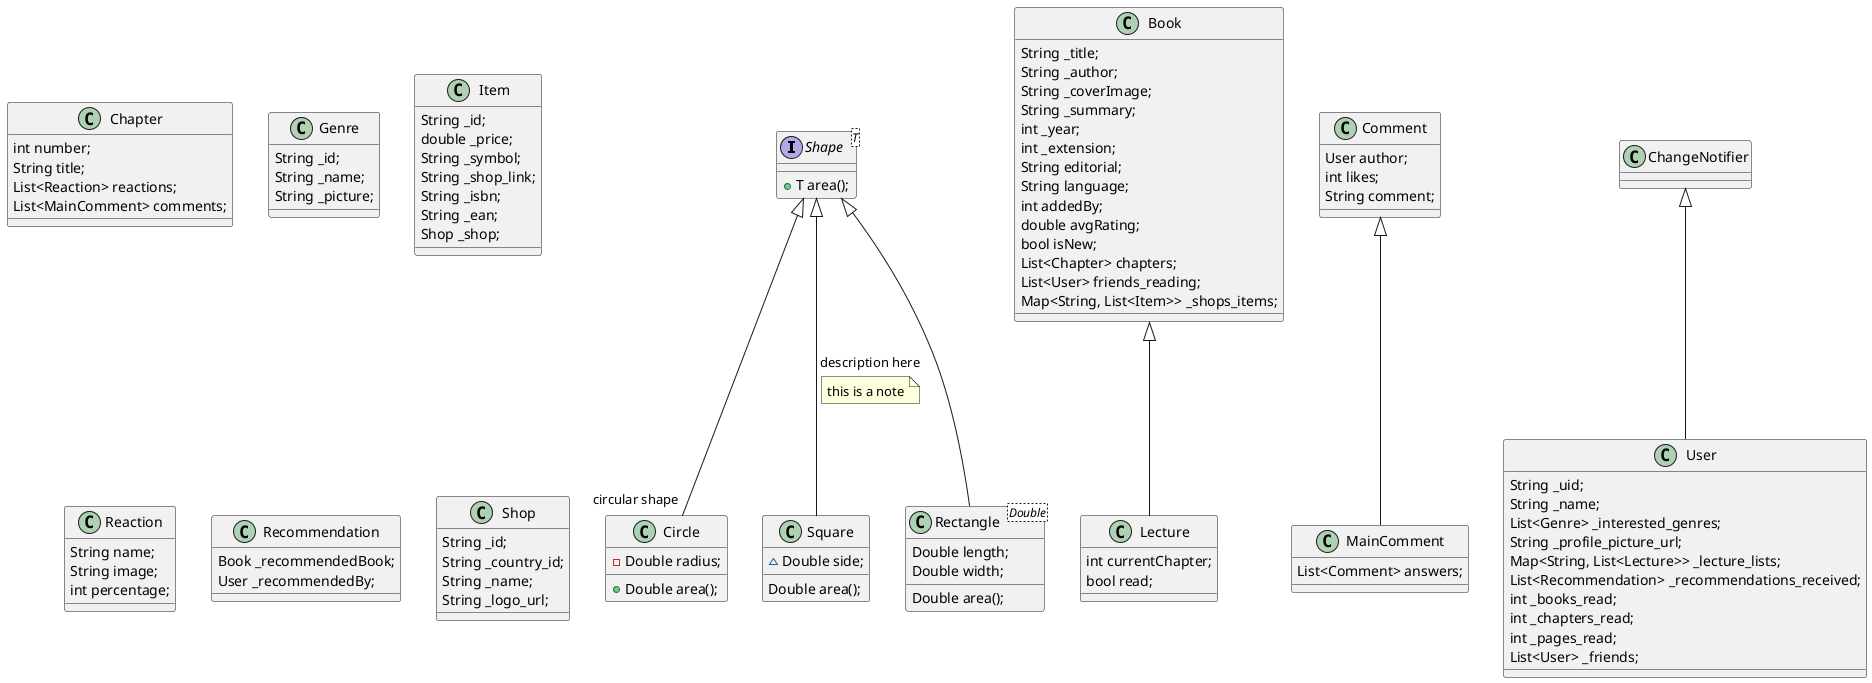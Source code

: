 @startuml

interface Shape

Shape  <|-- "circular shape" Circle
Shape  <|-- Square :description here
note on link: this is a note

Shape  <|-- Rectangle

class Book {
  String _title;
  String _author;
  String _coverImage;
  String _summary;
  int _year;
  int _extension;
  String editorial;
  String language;
  int addedBy;
  double avgRating;
  bool isNew;
  List<Chapter> chapters;
  List<User> friends_reading;
  Map<String, List<Item>> _shops_items;
}

class Chapter{

  int number;
  String title;
  List<Reaction> reactions;
  List<MainComment> comments;
}

class Comment {
  User author;
  int likes;
  String comment;
}

class Genre {
  String _id;
  String _name;
  String _picture;
}

class Item{
  String _id;
  double _price;
  String _symbol;
  String _shop_link;
  String _isbn;
  String _ean;
  Shop _shop;
}

class Lecture extends Book{

  int currentChapter;
  bool read;
}

class MainComment extends Comment{
  List<Comment> answers;
}

class Reaction {
  String name;
  String image;
  int percentage;
}

class Recommendation {

  Book _recommendedBook;
  User _recommendedBy;
}

class Shop {
  String _id;
  String _country_id;
  String _name;
  String _logo_url;
}

class User extends ChangeNotifier{

  String _uid;
  String _name;
  List<Genre> _interested_genres;
  String _profile_picture_url;
  Map<String, List<Lecture>> _lecture_lists;
  List<Recommendation> _recommendations_received;
  int _books_read;
  int _chapters_read;
  int _pages_read;
  List<User> _friends;
}


class Circle {
    - Double radius;
    + Double area();
}

class Square {
    ~ Double side;
    Double area();
}


class Rectangle<Double> {
    Double length;
    Double width;
    Double area();
}

interface Shape<T> {
    + T area();
}


@enduml